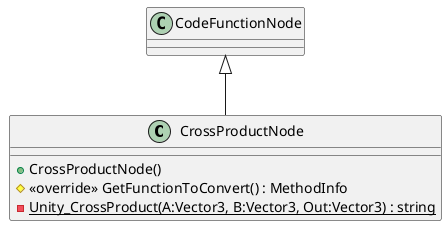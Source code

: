 @startuml
class CrossProductNode {
    + CrossProductNode()
    # <<override>> GetFunctionToConvert() : MethodInfo
    {static} - Unity_CrossProduct(A:Vector3, B:Vector3, Out:Vector3) : string
}
CodeFunctionNode <|-- CrossProductNode
@enduml
